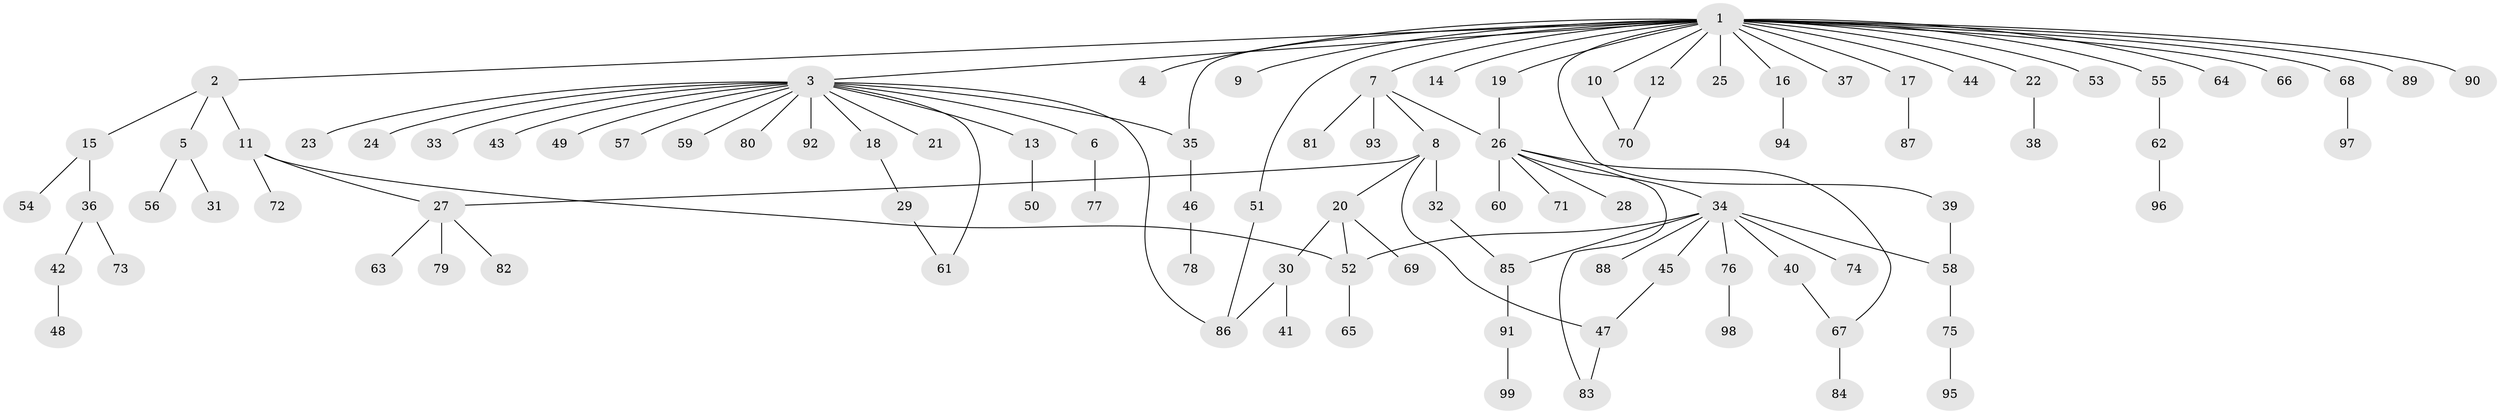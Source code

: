 // coarse degree distribution, {24: 0.013333333333333334, 5: 0.02666666666666667, 16: 0.013333333333333334, 1: 0.6133333333333333, 2: 0.2, 4: 0.013333333333333334, 8: 0.013333333333333334, 6: 0.013333333333333334, 7: 0.013333333333333334, 10: 0.013333333333333334, 3: 0.06666666666666667}
// Generated by graph-tools (version 1.1) at 2025/51/02/27/25 19:51:59]
// undirected, 99 vertices, 112 edges
graph export_dot {
graph [start="1"]
  node [color=gray90,style=filled];
  1;
  2;
  3;
  4;
  5;
  6;
  7;
  8;
  9;
  10;
  11;
  12;
  13;
  14;
  15;
  16;
  17;
  18;
  19;
  20;
  21;
  22;
  23;
  24;
  25;
  26;
  27;
  28;
  29;
  30;
  31;
  32;
  33;
  34;
  35;
  36;
  37;
  38;
  39;
  40;
  41;
  42;
  43;
  44;
  45;
  46;
  47;
  48;
  49;
  50;
  51;
  52;
  53;
  54;
  55;
  56;
  57;
  58;
  59;
  60;
  61;
  62;
  63;
  64;
  65;
  66;
  67;
  68;
  69;
  70;
  71;
  72;
  73;
  74;
  75;
  76;
  77;
  78;
  79;
  80;
  81;
  82;
  83;
  84;
  85;
  86;
  87;
  88;
  89;
  90;
  91;
  92;
  93;
  94;
  95;
  96;
  97;
  98;
  99;
  1 -- 2;
  1 -- 3;
  1 -- 4;
  1 -- 7;
  1 -- 9;
  1 -- 10;
  1 -- 12;
  1 -- 14;
  1 -- 16;
  1 -- 17;
  1 -- 19;
  1 -- 22;
  1 -- 25;
  1 -- 35;
  1 -- 37;
  1 -- 39;
  1 -- 44;
  1 -- 51;
  1 -- 53;
  1 -- 55;
  1 -- 64;
  1 -- 66;
  1 -- 68;
  1 -- 89;
  1 -- 90;
  2 -- 5;
  2 -- 11;
  2 -- 15;
  3 -- 6;
  3 -- 13;
  3 -- 18;
  3 -- 21;
  3 -- 23;
  3 -- 24;
  3 -- 33;
  3 -- 35;
  3 -- 43;
  3 -- 49;
  3 -- 57;
  3 -- 59;
  3 -- 61;
  3 -- 80;
  3 -- 86;
  3 -- 92;
  5 -- 31;
  5 -- 56;
  6 -- 77;
  7 -- 8;
  7 -- 26;
  7 -- 81;
  7 -- 93;
  8 -- 20;
  8 -- 27;
  8 -- 32;
  8 -- 47;
  10 -- 70;
  11 -- 27;
  11 -- 52;
  11 -- 72;
  12 -- 70;
  13 -- 50;
  15 -- 36;
  15 -- 54;
  16 -- 94;
  17 -- 87;
  18 -- 29;
  19 -- 26;
  20 -- 30;
  20 -- 52;
  20 -- 69;
  22 -- 38;
  26 -- 28;
  26 -- 34;
  26 -- 60;
  26 -- 67;
  26 -- 71;
  26 -- 83;
  27 -- 63;
  27 -- 79;
  27 -- 82;
  29 -- 61;
  30 -- 41;
  30 -- 86;
  32 -- 85;
  34 -- 40;
  34 -- 45;
  34 -- 52;
  34 -- 58;
  34 -- 74;
  34 -- 76;
  34 -- 85;
  34 -- 88;
  35 -- 46;
  36 -- 42;
  36 -- 73;
  39 -- 58;
  40 -- 67;
  42 -- 48;
  45 -- 47;
  46 -- 78;
  47 -- 83;
  51 -- 86;
  52 -- 65;
  55 -- 62;
  58 -- 75;
  62 -- 96;
  67 -- 84;
  68 -- 97;
  75 -- 95;
  76 -- 98;
  85 -- 91;
  91 -- 99;
}
